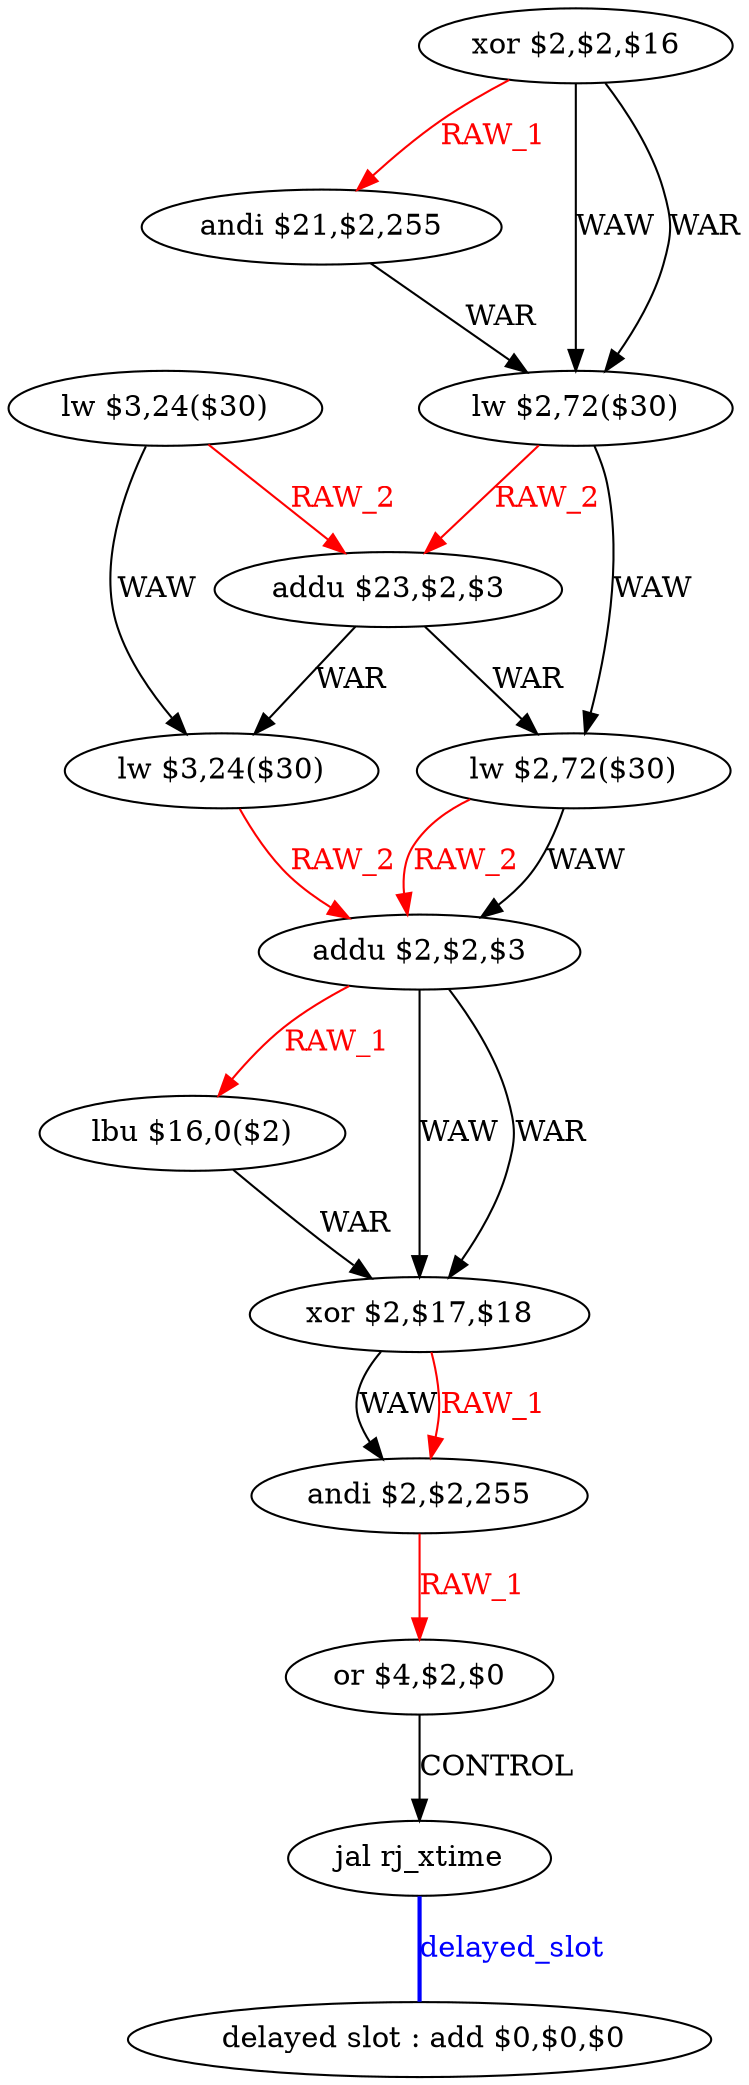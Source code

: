 digraph G1 {
node [shape = ellipse];
i13 [label = " delayed slot : add $0,$0,$0"] ;
i12 ->  i13 [style = bold, dir= none, fontcolor = blue, color = blue, label= "delayed_slot"];
i12 [label = "jal rj_xtime"] ;
i0 [label = "xor $2,$2,$16"] ;
i0 ->  i1 [color = red, fontcolor = red, label= "RAW_1"];
i0 ->  i3 [label= "WAW"];
i0 ->  i3 [label= "WAR"];
i1 [label = "andi $21,$2,255"] ;
i1 ->  i3 [label= "WAR"];
i3 [label = "lw $2,72($30)"] ;
i3 ->  i4 [color = red, fontcolor = red, label= "RAW_2"];
i3 ->  i6 [label= "WAW"];
i4 [label = "addu $23,$2,$3"] ;
i4 ->  i5 [label= "WAR"];
i4 ->  i6 [label= "WAR"];
i5 [label = "lw $3,24($30)"] ;
i5 ->  i7 [color = red, fontcolor = red, label= "RAW_2"];
i7 [label = "addu $2,$2,$3"] ;
i7 ->  i8 [color = red, fontcolor = red, label= "RAW_1"];
i7 ->  i9 [label= "WAW"];
i7 ->  i9 [label= "WAR"];
i8 [label = "lbu $16,0($2)"] ;
i8 ->  i9 [label= "WAR"];
i9 [label = "xor $2,$17,$18"] ;
i9 ->  i10 [label= "WAW"];
i9 ->  i10 [color = red, fontcolor = red, label= "RAW_1"];
i10 [label = "andi $2,$2,255"] ;
i10 ->  i11 [color = red, fontcolor = red, label= "RAW_1"];
i11 [label = "or $4,$2,$0"] ;
i11 ->  i12 [label= "CONTROL"];
i6 [label = "lw $2,72($30)"] ;
i6 ->  i7 [label= "WAW"];
i6 ->  i7 [color = red, fontcolor = red, label= "RAW_2"];
i2 [label = "lw $3,24($30)"] ;
i2 ->  i4 [color = red, fontcolor = red, label= "RAW_2"];
i2 ->  i5 [label= "WAW"];
}
